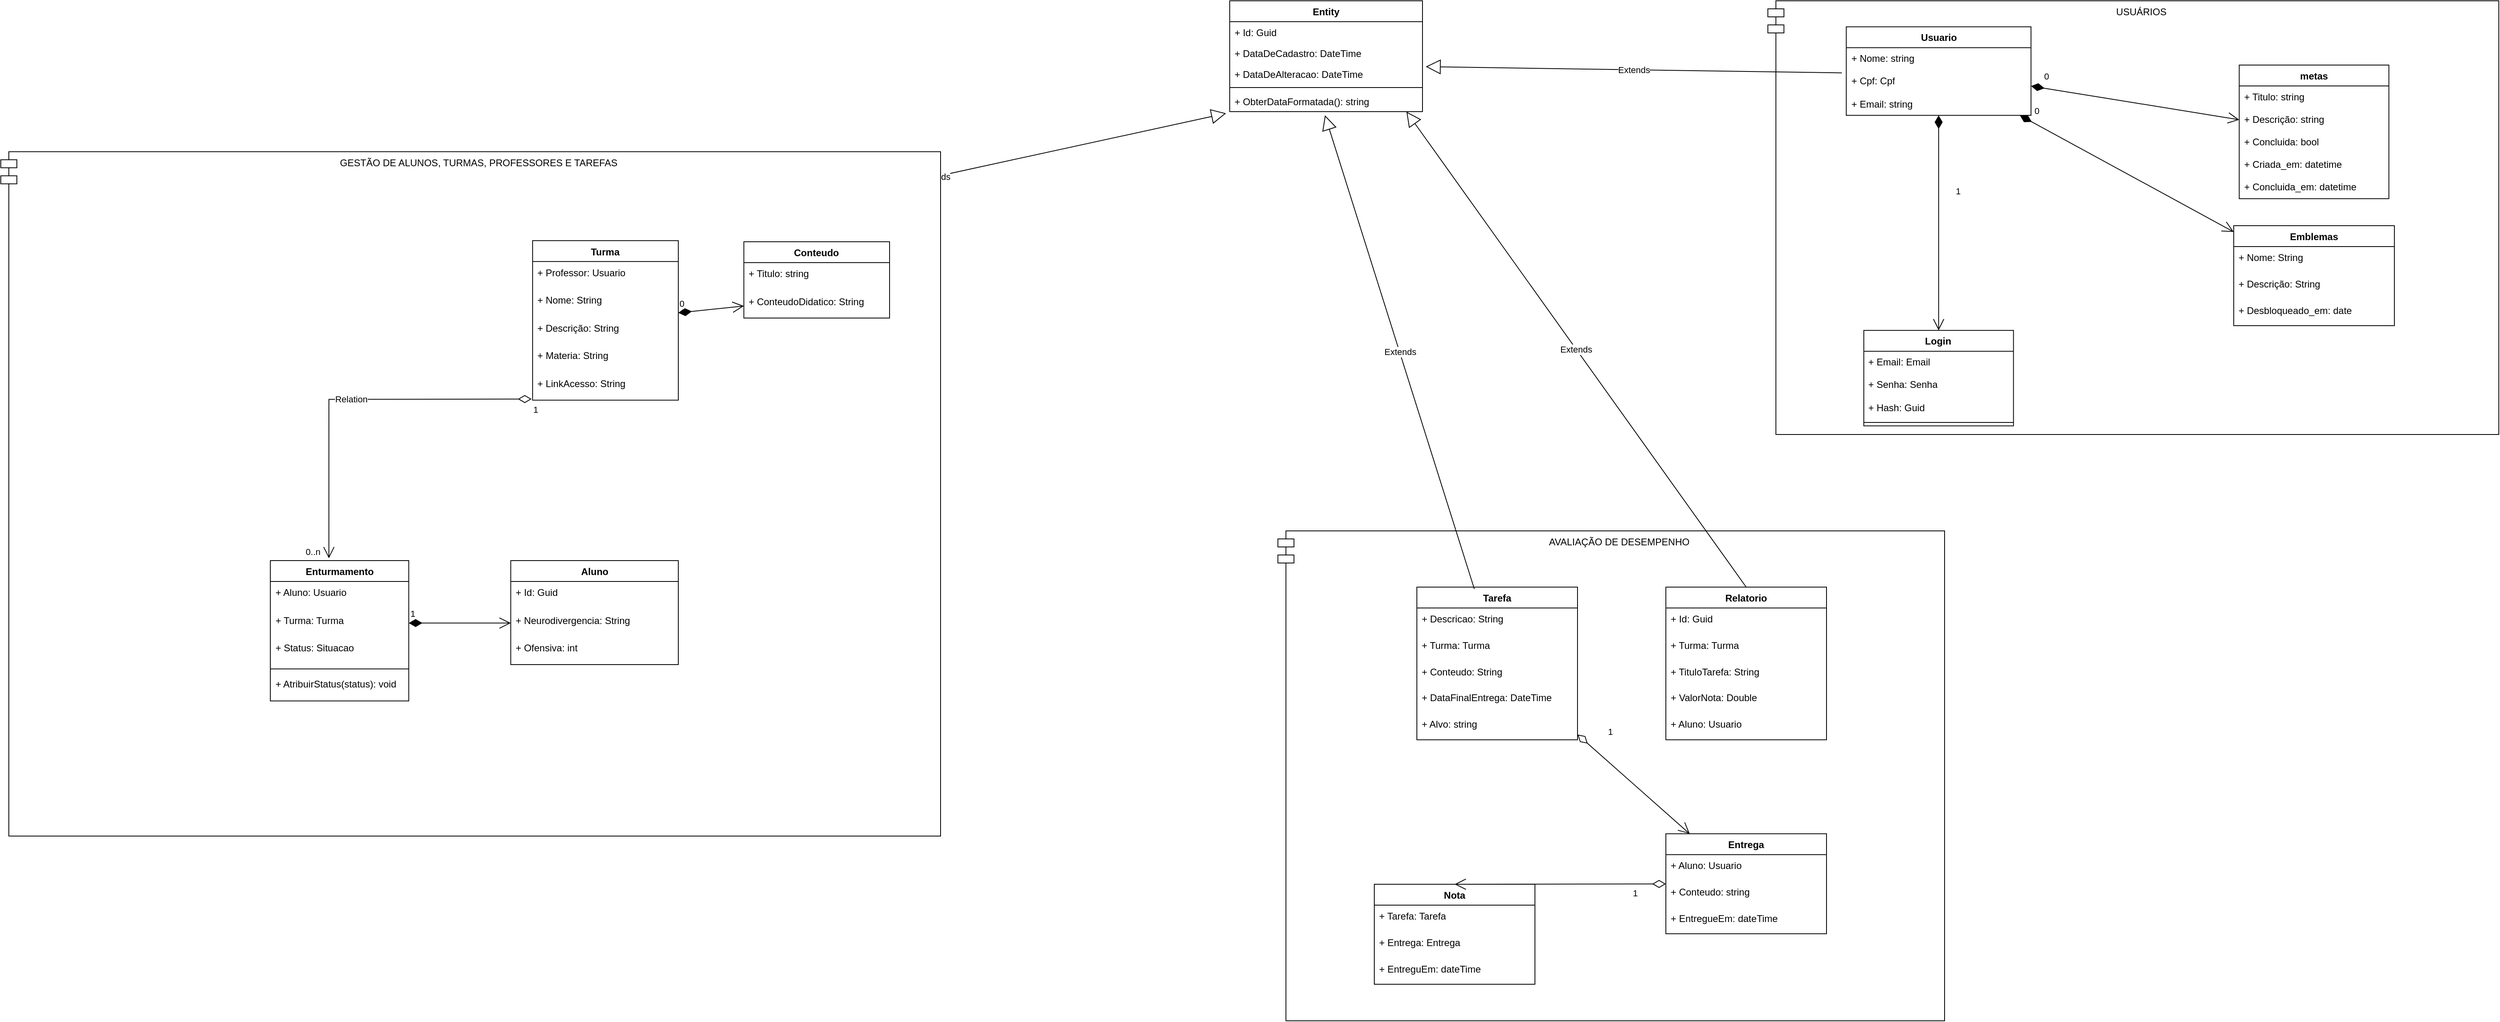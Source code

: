 <mxfile>
    <diagram id="0EId-4HrZ4Xb_Ph9Aat4" name="Página-1">
        <mxGraphModel dx="1545" dy="779" grid="1" gridSize="10" guides="1" tooltips="1" connect="1" arrows="1" fold="1" page="1" pageScale="1" pageWidth="1169" pageHeight="827" math="0" shadow="0">
            <root>
                <mxCell id="0"/>
                <mxCell id="1" parent="0"/>
                <mxCell id="_22i7cxM34HE0_kxNY9W-1" value="Entity" style="swimlane;fontStyle=1;align=center;verticalAlign=top;childLayout=stackLayout;horizontal=1;startSize=26;horizontalStack=0;resizeParent=1;resizeParentMax=0;resizeLast=0;collapsible=1;marginBottom=0;whiteSpace=wrap;html=1;" parent="1" vertex="1">
                    <mxGeometry x="1820" y="210" width="240" height="138" as="geometry"/>
                </mxCell>
                <mxCell id="_22i7cxM34HE0_kxNY9W-2" value="+ Id: Guid" style="text;strokeColor=none;fillColor=none;align=left;verticalAlign=top;spacingLeft=4;spacingRight=4;overflow=hidden;rotatable=0;points=[[0,0.5],[1,0.5]];portConstraint=eastwest;whiteSpace=wrap;html=1;" parent="_22i7cxM34HE0_kxNY9W-1" vertex="1">
                    <mxGeometry y="26" width="240" height="26" as="geometry"/>
                </mxCell>
                <mxCell id="_22i7cxM34HE0_kxNY9W-3" value="+ DataDeCadastro: DateTime" style="text;strokeColor=none;fillColor=none;align=left;verticalAlign=top;spacingLeft=4;spacingRight=4;overflow=hidden;rotatable=0;points=[[0,0.5],[1,0.5]];portConstraint=eastwest;whiteSpace=wrap;html=1;" parent="_22i7cxM34HE0_kxNY9W-1" vertex="1">
                    <mxGeometry y="52" width="240" height="26" as="geometry"/>
                </mxCell>
                <mxCell id="_22i7cxM34HE0_kxNY9W-4" value="+ DataDeAlteracao: DateTime" style="text;strokeColor=none;fillColor=none;align=left;verticalAlign=top;spacingLeft=4;spacingRight=4;overflow=hidden;rotatable=0;points=[[0,0.5],[1,0.5]];portConstraint=eastwest;whiteSpace=wrap;html=1;" parent="_22i7cxM34HE0_kxNY9W-1" vertex="1">
                    <mxGeometry y="78" width="240" height="26" as="geometry"/>
                </mxCell>
                <mxCell id="_22i7cxM34HE0_kxNY9W-5" value="" style="line;strokeWidth=1;fillColor=none;align=left;verticalAlign=middle;spacingTop=-1;spacingLeft=3;spacingRight=3;rotatable=0;labelPosition=right;points=[];portConstraint=eastwest;strokeColor=inherit;" parent="_22i7cxM34HE0_kxNY9W-1" vertex="1">
                    <mxGeometry y="104" width="240" height="8" as="geometry"/>
                </mxCell>
                <mxCell id="_22i7cxM34HE0_kxNY9W-6" value="+ ObterDataFormatada(): string" style="text;strokeColor=none;fillColor=none;align=left;verticalAlign=top;spacingLeft=4;spacingRight=4;overflow=hidden;rotatable=0;points=[[0,0.5],[1,0.5]];portConstraint=eastwest;whiteSpace=wrap;html=1;" parent="_22i7cxM34HE0_kxNY9W-1" vertex="1">
                    <mxGeometry y="112" width="240" height="26" as="geometry"/>
                </mxCell>
                <mxCell id="_22i7cxM34HE0_kxNY9W-7" value="" style="group" parent="1" connectable="0" vertex="1">
                    <mxGeometry x="2490" y="210" width="910" height="540" as="geometry"/>
                </mxCell>
                <mxCell id="_22i7cxM34HE0_kxNY9W-8" value="USUÁRIOS" style="shape=module;align=left;spacingLeft=20;align=center;verticalAlign=top;whiteSpace=wrap;html=1;" parent="_22i7cxM34HE0_kxNY9W-7" vertex="1">
                    <mxGeometry width="910" height="540" as="geometry"/>
                </mxCell>
                <mxCell id="_22i7cxM34HE0_kxNY9W-9" value="Usuario" style="swimlane;fontStyle=1;align=center;verticalAlign=top;childLayout=stackLayout;horizontal=1;startSize=26;horizontalStack=0;resizeParent=1;resizeParentMax=0;resizeLast=0;collapsible=1;marginBottom=0;whiteSpace=wrap;html=1;" parent="_22i7cxM34HE0_kxNY9W-7" vertex="1">
                    <mxGeometry x="97.61" y="32.4" width="230" height="110.24" as="geometry"/>
                </mxCell>
                <mxCell id="_22i7cxM34HE0_kxNY9W-10" value="+ Nome: string" style="text;strokeColor=none;fillColor=none;align=left;verticalAlign=top;spacingLeft=4;spacingRight=4;overflow=hidden;rotatable=0;points=[[0,0.5],[1,0.5]];portConstraint=eastwest;whiteSpace=wrap;html=1;" parent="_22i7cxM34HE0_kxNY9W-9" vertex="1">
                    <mxGeometry y="26" width="230" height="28.08" as="geometry"/>
                </mxCell>
                <mxCell id="_22i7cxM34HE0_kxNY9W-11" value="+ Cpf: Cpf" style="text;strokeColor=none;fillColor=none;align=left;verticalAlign=top;spacingLeft=4;spacingRight=4;overflow=hidden;rotatable=0;points=[[0,0.5],[1,0.5]];portConstraint=eastwest;whiteSpace=wrap;html=1;" parent="_22i7cxM34HE0_kxNY9W-9" vertex="1">
                    <mxGeometry y="54.08" width="230" height="28.08" as="geometry"/>
                </mxCell>
                <mxCell id="5mF7-lWkb1csetbVtok5-21" value="+ Email: string" style="text;strokeColor=none;fillColor=none;align=left;verticalAlign=top;spacingLeft=4;spacingRight=4;overflow=hidden;rotatable=0;points=[[0,0.5],[1,0.5]];portConstraint=eastwest;whiteSpace=wrap;html=1;" parent="_22i7cxM34HE0_kxNY9W-9" vertex="1">
                    <mxGeometry y="82.16" width="230" height="28.08" as="geometry"/>
                </mxCell>
                <mxCell id="_22i7cxM34HE0_kxNY9W-24" value="Login" style="swimlane;fontStyle=1;align=center;verticalAlign=top;childLayout=stackLayout;horizontal=1;startSize=26;horizontalStack=0;resizeParent=1;resizeParentMax=0;resizeLast=0;collapsible=1;marginBottom=0;whiteSpace=wrap;html=1;" parent="_22i7cxM34HE0_kxNY9W-7" vertex="1">
                    <mxGeometry x="119.446" y="410.4" width="186.338" height="118.88" as="geometry"/>
                </mxCell>
                <mxCell id="_22i7cxM34HE0_kxNY9W-25" value="+ Email: Email" style="text;strokeColor=none;fillColor=none;align=left;verticalAlign=top;spacingLeft=4;spacingRight=4;overflow=hidden;rotatable=0;points=[[0,0.5],[1,0.5]];portConstraint=eastwest;whiteSpace=wrap;html=1;" parent="_22i7cxM34HE0_kxNY9W-24" vertex="1">
                    <mxGeometry y="26" width="186.338" height="28.08" as="geometry"/>
                </mxCell>
                <mxCell id="_22i7cxM34HE0_kxNY9W-26" value="+ Senha: Senha" style="text;strokeColor=none;fillColor=none;align=left;verticalAlign=top;spacingLeft=4;spacingRight=4;overflow=hidden;rotatable=0;points=[[0,0.5],[1,0.5]];portConstraint=eastwest;whiteSpace=wrap;html=1;" parent="_22i7cxM34HE0_kxNY9W-24" vertex="1">
                    <mxGeometry y="54.08" width="186.338" height="28.08" as="geometry"/>
                </mxCell>
                <mxCell id="_22i7cxM34HE0_kxNY9W-27" value="+ Hash: Guid" style="text;strokeColor=none;fillColor=none;align=left;verticalAlign=top;spacingLeft=4;spacingRight=4;overflow=hidden;rotatable=0;points=[[0,0.5],[1,0.5]];portConstraint=eastwest;whiteSpace=wrap;html=1;" parent="_22i7cxM34HE0_kxNY9W-24" vertex="1">
                    <mxGeometry y="82.16" width="186.338" height="28.08" as="geometry"/>
                </mxCell>
                <mxCell id="_22i7cxM34HE0_kxNY9W-28" value="" style="line;strokeWidth=1;fillColor=none;align=left;verticalAlign=middle;spacingTop=-1;spacingLeft=3;spacingRight=3;rotatable=0;labelPosition=right;points=[];portConstraint=eastwest;strokeColor=inherit;" parent="_22i7cxM34HE0_kxNY9W-24" vertex="1">
                    <mxGeometry y="110.24" width="186.338" height="8.64" as="geometry"/>
                </mxCell>
                <mxCell id="_22i7cxM34HE0_kxNY9W-29" value="1" style="endArrow=open;html=1;endSize=12;startArrow=diamondThin;startSize=14;startFill=1;align=left;verticalAlign=bottom;rounded=0;entryX=0.5;entryY=0;entryDx=0;entryDy=0;" parent="_22i7cxM34HE0_kxNY9W-7" source="_22i7cxM34HE0_kxNY9W-9" target="_22i7cxM34HE0_kxNY9W-24" edge="1">
                    <mxGeometry x="-0.227" y="19" relative="1" as="geometry">
                        <mxPoint x="191" y="350" as="sourcePoint"/>
                        <mxPoint x="190.775" y="345.6" as="targetPoint"/>
                        <mxPoint as="offset"/>
                    </mxGeometry>
                </mxCell>
                <mxCell id="s1apvQOig7nbkuSw_Kx2-1" value="metas" style="swimlane;fontStyle=1;align=center;verticalAlign=top;childLayout=stackLayout;horizontal=1;startSize=26;horizontalStack=0;resizeParent=1;resizeParentMax=0;resizeLast=0;collapsible=1;marginBottom=0;whiteSpace=wrap;html=1;" parent="_22i7cxM34HE0_kxNY9W-7" vertex="1">
                    <mxGeometry x="586.836" y="80.0" width="186.338" height="166.4" as="geometry"/>
                </mxCell>
                <mxCell id="s1apvQOig7nbkuSw_Kx2-2" value="+ Titulo: string" style="text;strokeColor=none;fillColor=none;align=left;verticalAlign=top;spacingLeft=4;spacingRight=4;overflow=hidden;rotatable=0;points=[[0,0.5],[1,0.5]];portConstraint=eastwest;whiteSpace=wrap;html=1;" parent="s1apvQOig7nbkuSw_Kx2-1" vertex="1">
                    <mxGeometry y="26" width="186.338" height="28.08" as="geometry"/>
                </mxCell>
                <mxCell id="s1apvQOig7nbkuSw_Kx2-3" value="+ Descrição: string" style="text;strokeColor=none;fillColor=none;align=left;verticalAlign=top;spacingLeft=4;spacingRight=4;overflow=hidden;rotatable=0;points=[[0,0.5],[1,0.5]];portConstraint=eastwest;whiteSpace=wrap;html=1;" parent="s1apvQOig7nbkuSw_Kx2-1" vertex="1">
                    <mxGeometry y="54.08" width="186.338" height="28.08" as="geometry"/>
                </mxCell>
                <mxCell id="s1apvQOig7nbkuSw_Kx2-4" value="+ Concluida: bool" style="text;strokeColor=none;fillColor=none;align=left;verticalAlign=top;spacingLeft=4;spacingRight=4;overflow=hidden;rotatable=0;points=[[0,0.5],[1,0.5]];portConstraint=eastwest;whiteSpace=wrap;html=1;" parent="s1apvQOig7nbkuSw_Kx2-1" vertex="1">
                    <mxGeometry y="82.16" width="186.338" height="28.08" as="geometry"/>
                </mxCell>
                <mxCell id="tPb7tCz_EdFUlY2_Hd4F-17" value="+ Criada_em: datetime" style="text;strokeColor=none;fillColor=none;align=left;verticalAlign=top;spacingLeft=4;spacingRight=4;overflow=hidden;rotatable=0;points=[[0,0.5],[1,0.5]];portConstraint=eastwest;whiteSpace=wrap;html=1;" parent="s1apvQOig7nbkuSw_Kx2-1" vertex="1">
                    <mxGeometry y="110.24" width="186.338" height="28.08" as="geometry"/>
                </mxCell>
                <mxCell id="tPb7tCz_EdFUlY2_Hd4F-18" value="+ Concluida_em: datetime" style="text;strokeColor=none;fillColor=none;align=left;verticalAlign=top;spacingLeft=4;spacingRight=4;overflow=hidden;rotatable=0;points=[[0,0.5],[1,0.5]];portConstraint=eastwest;whiteSpace=wrap;html=1;" parent="s1apvQOig7nbkuSw_Kx2-1" vertex="1">
                    <mxGeometry y="138.32" width="186.338" height="28.08" as="geometry"/>
                </mxCell>
                <mxCell id="s1apvQOig7nbkuSw_Kx2-6" value="0" style="endArrow=open;html=1;endSize=12;startArrow=diamondThin;startSize=14;startFill=1;align=left;verticalAlign=bottom;rounded=0;" parent="_22i7cxM34HE0_kxNY9W-7" source="_22i7cxM34HE0_kxNY9W-9" target="s1apvQOig7nbkuSw_Kx2-1" edge="1">
                    <mxGeometry x="-0.899" y="5" relative="1" as="geometry">
                        <mxPoint x="360" y="210" as="sourcePoint"/>
                        <mxPoint x="360" y="270" as="targetPoint"/>
                        <mxPoint as="offset"/>
                    </mxGeometry>
                </mxCell>
                <mxCell id="s1apvQOig7nbkuSw_Kx2-15" value="0" style="endArrow=open;html=1;endSize=12;startArrow=diamondThin;startSize=14;startFill=1;align=left;verticalAlign=bottom;rounded=0;" parent="_22i7cxM34HE0_kxNY9W-7" source="_22i7cxM34HE0_kxNY9W-9" target="s1apvQOig7nbkuSw_Kx2-8" edge="1">
                    <mxGeometry x="-0.899" y="5" relative="1" as="geometry">
                        <mxPoint x="218.13" y="176.563" as="sourcePoint"/>
                        <mxPoint x="579.61" y="330" as="targetPoint"/>
                        <mxPoint as="offset"/>
                    </mxGeometry>
                </mxCell>
                <mxCell id="s1apvQOig7nbkuSw_Kx2-8" value="Emblemas" style="swimlane;fontStyle=1;align=center;verticalAlign=top;childLayout=stackLayout;horizontal=1;startSize=26;horizontalStack=0;resizeParent=1;resizeParentMax=0;resizeLast=0;collapsible=1;marginBottom=0;whiteSpace=wrap;html=1;" parent="_22i7cxM34HE0_kxNY9W-7" vertex="1">
                    <mxGeometry x="580" y="280.003" width="200" height="124.459" as="geometry"/>
                </mxCell>
                <mxCell id="s1apvQOig7nbkuSw_Kx2-9" value="+ Nome: String" style="text;strokeColor=none;fillColor=none;align=left;verticalAlign=top;spacingLeft=4;spacingRight=4;overflow=hidden;rotatable=0;points=[[0,0.5],[1,0.5]];portConstraint=eastwest;whiteSpace=wrap;html=1;" parent="s1apvQOig7nbkuSw_Kx2-8" vertex="1">
                    <mxGeometry y="26" width="200" height="32.82" as="geometry"/>
                </mxCell>
                <mxCell id="s1apvQOig7nbkuSw_Kx2-10" value="+ Descrição: String" style="text;strokeColor=none;fillColor=none;align=left;verticalAlign=top;spacingLeft=4;spacingRight=4;overflow=hidden;rotatable=0;points=[[0,0.5],[1,0.5]];portConstraint=eastwest;whiteSpace=wrap;html=1;" parent="s1apvQOig7nbkuSw_Kx2-8" vertex="1">
                    <mxGeometry y="58.82" width="200" height="32.82" as="geometry"/>
                </mxCell>
                <mxCell id="s1apvQOig7nbkuSw_Kx2-19" value="+ Desbloqueado_em: date" style="text;strokeColor=none;fillColor=none;align=left;verticalAlign=top;spacingLeft=4;spacingRight=4;overflow=hidden;rotatable=0;points=[[0,0.5],[1,0.5]];portConstraint=eastwest;whiteSpace=wrap;html=1;" parent="s1apvQOig7nbkuSw_Kx2-8" vertex="1">
                    <mxGeometry y="91.639" width="200" height="32.82" as="geometry"/>
                </mxCell>
                <mxCell id="_22i7cxM34HE0_kxNY9W-31" value="Extends" style="endArrow=block;endSize=16;endFill=0;html=1;rounded=0;entryX=1.017;entryY=0.154;entryDx=0;entryDy=0;entryPerimeter=0;exitX=-0.024;exitY=0.115;exitDx=0;exitDy=0;exitPerimeter=0;" parent="1" source="_22i7cxM34HE0_kxNY9W-11" target="_22i7cxM34HE0_kxNY9W-4" edge="1">
                    <mxGeometry width="160" relative="1" as="geometry">
                        <mxPoint x="2410" y="620" as="sourcePoint"/>
                        <mxPoint x="2250" y="620" as="targetPoint"/>
                    </mxGeometry>
                </mxCell>
                <mxCell id="_22i7cxM34HE0_kxNY9W-80" value="Extends" style="endArrow=block;endSize=16;endFill=0;html=1;rounded=0;entryX=-0.019;entryY=1.082;entryDx=0;entryDy=0;entryPerimeter=0;exitX=0.75;exitY=0;exitDx=0;exitDy=0;" parent="1" source="_22i7cxM34HE0_kxNY9W-34" target="_22i7cxM34HE0_kxNY9W-6" edge="1">
                    <mxGeometry width="160" relative="1" as="geometry">
                        <mxPoint x="1990" y="670" as="sourcePoint"/>
                        <mxPoint x="2150" y="670" as="targetPoint"/>
                    </mxGeometry>
                </mxCell>
                <mxCell id="_22i7cxM34HE0_kxNY9W-81" value="" style="group" parent="1" connectable="0" vertex="1">
                    <mxGeometry x="1880" y="870" width="830" height="610" as="geometry"/>
                </mxCell>
                <mxCell id="_22i7cxM34HE0_kxNY9W-82" value="AVALIAÇÃO DE DESEMPENHO" style="shape=module;align=left;spacingLeft=20;align=center;verticalAlign=top;whiteSpace=wrap;html=1;" parent="_22i7cxM34HE0_kxNY9W-81" vertex="1">
                    <mxGeometry width="830" height="610" as="geometry"/>
                </mxCell>
                <mxCell id="_22i7cxM34HE0_kxNY9W-83" value="Tarefa" style="swimlane;fontStyle=1;align=center;verticalAlign=top;childLayout=stackLayout;horizontal=1;startSize=26;horizontalStack=0;resizeParent=1;resizeParentMax=0;resizeLast=0;collapsible=1;marginBottom=0;whiteSpace=wrap;html=1;" parent="_22i7cxM34HE0_kxNY9W-81" vertex="1">
                    <mxGeometry x="173" y="70.003" width="200" height="190.098" as="geometry"/>
                </mxCell>
                <mxCell id="_22i7cxM34HE0_kxNY9W-84" value="+ Descricao: String" style="text;strokeColor=none;fillColor=none;align=left;verticalAlign=top;spacingLeft=4;spacingRight=4;overflow=hidden;rotatable=0;points=[[0,0.5],[1,0.5]];portConstraint=eastwest;whiteSpace=wrap;html=1;" parent="_22i7cxM34HE0_kxNY9W-83" vertex="1">
                    <mxGeometry y="26" width="200" height="32.82" as="geometry"/>
                </mxCell>
                <mxCell id="_22i7cxM34HE0_kxNY9W-85" value="+ Turma: Turma" style="text;strokeColor=none;fillColor=none;align=left;verticalAlign=top;spacingLeft=4;spacingRight=4;overflow=hidden;rotatable=0;points=[[0,0.5],[1,0.5]];portConstraint=eastwest;whiteSpace=wrap;html=1;" parent="_22i7cxM34HE0_kxNY9W-83" vertex="1">
                    <mxGeometry y="58.82" width="200" height="32.82" as="geometry"/>
                </mxCell>
                <mxCell id="_22i7cxM34HE0_kxNY9W-86" value="+ Conteudo: String" style="text;strokeColor=none;fillColor=none;align=left;verticalAlign=top;spacingLeft=4;spacingRight=4;overflow=hidden;rotatable=0;points=[[0,0.5],[1,0.5]];portConstraint=eastwest;whiteSpace=wrap;html=1;" parent="_22i7cxM34HE0_kxNY9W-83" vertex="1">
                    <mxGeometry y="91.639" width="200" height="32.82" as="geometry"/>
                </mxCell>
                <mxCell id="tbs5IcRn3DgyxemrYz8J-40" value="+ DataFinalEntrega: DateTime" style="text;strokeColor=none;fillColor=none;align=left;verticalAlign=top;spacingLeft=4;spacingRight=4;overflow=hidden;rotatable=0;points=[[0,0.5],[1,0.5]];portConstraint=eastwest;whiteSpace=wrap;html=1;" parent="_22i7cxM34HE0_kxNY9W-83" vertex="1">
                    <mxGeometry y="124.459" width="200" height="32.82" as="geometry"/>
                </mxCell>
                <mxCell id="tPb7tCz_EdFUlY2_Hd4F-1" value="+ Alvo: string" style="text;strokeColor=none;fillColor=none;align=left;verticalAlign=top;spacingLeft=4;spacingRight=4;overflow=hidden;rotatable=0;points=[[0,0.5],[1,0.5]];portConstraint=eastwest;whiteSpace=wrap;html=1;" parent="_22i7cxM34HE0_kxNY9W-83" vertex="1">
                    <mxGeometry y="157.279" width="200" height="32.82" as="geometry"/>
                </mxCell>
                <mxCell id="_22i7cxM34HE0_kxNY9W-91" value="Nota" style="swimlane;fontStyle=1;align=center;verticalAlign=top;childLayout=stackLayout;horizontal=1;startSize=26;horizontalStack=0;resizeParent=1;resizeParentMax=0;resizeLast=0;collapsible=1;marginBottom=0;whiteSpace=wrap;html=1;" parent="_22i7cxM34HE0_kxNY9W-81" vertex="1">
                    <mxGeometry x="120" y="440.003" width="200" height="124.459" as="geometry"/>
                </mxCell>
                <mxCell id="_22i7cxM34HE0_kxNY9W-93" value="+ Tarefa: Tarefa" style="text;strokeColor=none;fillColor=none;align=left;verticalAlign=top;spacingLeft=4;spacingRight=4;overflow=hidden;rotatable=0;points=[[0,0.5],[1,0.5]];portConstraint=eastwest;whiteSpace=wrap;html=1;" parent="_22i7cxM34HE0_kxNY9W-91" vertex="1">
                    <mxGeometry y="26" width="200" height="32.82" as="geometry"/>
                </mxCell>
                <mxCell id="2" value="+ Entrega: Entrega" style="text;strokeColor=none;fillColor=none;align=left;verticalAlign=top;spacingLeft=4;spacingRight=4;overflow=hidden;rotatable=0;points=[[0,0.5],[1,0.5]];portConstraint=eastwest;whiteSpace=wrap;html=1;" parent="_22i7cxM34HE0_kxNY9W-91" vertex="1">
                    <mxGeometry y="58.82" width="200" height="32.82" as="geometry"/>
                </mxCell>
                <mxCell id="_22i7cxM34HE0_kxNY9W-92" value="+ EntreguEm: dateTime" style="text;strokeColor=none;fillColor=none;align=left;verticalAlign=top;spacingLeft=4;spacingRight=4;overflow=hidden;rotatable=0;points=[[0,0.5],[1,0.5]];portConstraint=eastwest;whiteSpace=wrap;html=1;" parent="_22i7cxM34HE0_kxNY9W-91" vertex="1">
                    <mxGeometry y="91.639" width="200" height="32.82" as="geometry"/>
                </mxCell>
                <mxCell id="_22i7cxM34HE0_kxNY9W-97" value="1" style="endArrow=open;html=1;endSize=12;startArrow=diamondThin;startSize=14;startFill=0;align=left;verticalAlign=bottom;rounded=0;entryX=0.5;entryY=0;entryDx=0;entryDy=0;" parent="_22i7cxM34HE0_kxNY9W-81" source="tPb7tCz_EdFUlY2_Hd4F-11" target="_22i7cxM34HE0_kxNY9W-91" edge="1">
                    <mxGeometry x="-0.668" y="20" relative="1" as="geometry">
                        <mxPoint x="270" y="274.203" as="sourcePoint"/>
                        <mxPoint x="-62" y="154.918" as="targetPoint"/>
                        <mxPoint as="offset"/>
                    </mxGeometry>
                </mxCell>
                <mxCell id="_22i7cxM34HE0_kxNY9W-98" value="Relatorio" style="swimlane;fontStyle=1;align=center;verticalAlign=top;childLayout=stackLayout;horizontal=1;startSize=26;horizontalStack=0;resizeParent=1;resizeParentMax=0;resizeLast=0;collapsible=1;marginBottom=0;whiteSpace=wrap;html=1;" parent="_22i7cxM34HE0_kxNY9W-81" vertex="1">
                    <mxGeometry x="483" y="70.003" width="200" height="190.098" as="geometry"/>
                </mxCell>
                <mxCell id="_22i7cxM34HE0_kxNY9W-99" value="+ Id: Guid" style="text;strokeColor=none;fillColor=none;align=left;verticalAlign=top;spacingLeft=4;spacingRight=4;overflow=hidden;rotatable=0;points=[[0,0.5],[1,0.5]];portConstraint=eastwest;whiteSpace=wrap;html=1;" parent="_22i7cxM34HE0_kxNY9W-98" vertex="1">
                    <mxGeometry y="26" width="200" height="32.82" as="geometry"/>
                </mxCell>
                <mxCell id="_22i7cxM34HE0_kxNY9W-100" value="+ Turma: Turma" style="text;strokeColor=none;fillColor=none;align=left;verticalAlign=top;spacingLeft=4;spacingRight=4;overflow=hidden;rotatable=0;points=[[0,0.5],[1,0.5]];portConstraint=eastwest;whiteSpace=wrap;html=1;" parent="_22i7cxM34HE0_kxNY9W-98" vertex="1">
                    <mxGeometry y="58.82" width="200" height="32.82" as="geometry"/>
                </mxCell>
                <mxCell id="_22i7cxM34HE0_kxNY9W-101" value="+ TituloTarefa: String" style="text;strokeColor=none;fillColor=none;align=left;verticalAlign=top;spacingLeft=4;spacingRight=4;overflow=hidden;rotatable=0;points=[[0,0.5],[1,0.5]];portConstraint=eastwest;whiteSpace=wrap;html=1;" parent="_22i7cxM34HE0_kxNY9W-98" vertex="1">
                    <mxGeometry y="91.639" width="200" height="32.82" as="geometry"/>
                </mxCell>
                <mxCell id="_22i7cxM34HE0_kxNY9W-102" value="+ ValorNota: Double" style="text;strokeColor=none;fillColor=none;align=left;verticalAlign=top;spacingLeft=4;spacingRight=4;overflow=hidden;rotatable=0;points=[[0,0.5],[1,0.5]];portConstraint=eastwest;whiteSpace=wrap;html=1;" parent="_22i7cxM34HE0_kxNY9W-98" vertex="1">
                    <mxGeometry y="124.459" width="200" height="32.82" as="geometry"/>
                </mxCell>
                <mxCell id="_22i7cxM34HE0_kxNY9W-103" value="+ Aluno: Usuario" style="text;strokeColor=none;fillColor=none;align=left;verticalAlign=top;spacingLeft=4;spacingRight=4;overflow=hidden;rotatable=0;points=[[0,0.5],[1,0.5]];portConstraint=eastwest;whiteSpace=wrap;html=1;" parent="_22i7cxM34HE0_kxNY9W-98" vertex="1">
                    <mxGeometry y="157.279" width="200" height="32.82" as="geometry"/>
                </mxCell>
                <mxCell id="tPb7tCz_EdFUlY2_Hd4F-11" value="Entrega" style="swimlane;fontStyle=1;align=center;verticalAlign=top;childLayout=stackLayout;horizontal=1;startSize=26;horizontalStack=0;resizeParent=1;resizeParentMax=0;resizeLast=0;collapsible=1;marginBottom=0;whiteSpace=wrap;html=1;" parent="_22i7cxM34HE0_kxNY9W-81" vertex="1">
                    <mxGeometry x="483" y="377.183" width="200" height="124.459" as="geometry"/>
                </mxCell>
                <mxCell id="tPb7tCz_EdFUlY2_Hd4F-12" value="+ Aluno: Usuario" style="text;strokeColor=none;fillColor=none;align=left;verticalAlign=top;spacingLeft=4;spacingRight=4;overflow=hidden;rotatable=0;points=[[0,0.5],[1,0.5]];portConstraint=eastwest;whiteSpace=wrap;html=1;" parent="tPb7tCz_EdFUlY2_Hd4F-11" vertex="1">
                    <mxGeometry y="26" width="200" height="32.82" as="geometry"/>
                </mxCell>
                <mxCell id="tPb7tCz_EdFUlY2_Hd4F-13" value="+ Conteudo: string" style="text;strokeColor=none;fillColor=none;align=left;verticalAlign=top;spacingLeft=4;spacingRight=4;overflow=hidden;rotatable=0;points=[[0,0.5],[1,0.5]];portConstraint=eastwest;whiteSpace=wrap;html=1;" parent="tPb7tCz_EdFUlY2_Hd4F-11" vertex="1">
                    <mxGeometry y="58.82" width="200" height="32.82" as="geometry"/>
                </mxCell>
                <mxCell id="tPb7tCz_EdFUlY2_Hd4F-14" value="+ EntregueEm: dateTime" style="text;strokeColor=none;fillColor=none;align=left;verticalAlign=top;spacingLeft=4;spacingRight=4;overflow=hidden;rotatable=0;points=[[0,0.5],[1,0.5]];portConstraint=eastwest;whiteSpace=wrap;html=1;" parent="tPb7tCz_EdFUlY2_Hd4F-11" vertex="1">
                    <mxGeometry y="91.639" width="200" height="32.82" as="geometry"/>
                </mxCell>
                <mxCell id="tPb7tCz_EdFUlY2_Hd4F-16" value="1" style="endArrow=open;html=1;endSize=12;startArrow=diamondThin;startSize=14;startFill=0;align=left;verticalAlign=bottom;rounded=0;" parent="_22i7cxM34HE0_kxNY9W-81" source="_22i7cxM34HE0_kxNY9W-83" target="tPb7tCz_EdFUlY2_Hd4F-11" edge="1">
                    <mxGeometry x="-0.668" y="20" relative="1" as="geometry">
                        <mxPoint x="452" y="260.1" as="sourcePoint"/>
                        <mxPoint x="450" y="410.1" as="targetPoint"/>
                        <mxPoint as="offset"/>
                    </mxGeometry>
                </mxCell>
                <mxCell id="_22i7cxM34HE0_kxNY9W-105" value="Extends" style="endArrow=block;endSize=16;endFill=0;html=1;rounded=0;entryX=0.494;entryY=1.174;entryDx=0;entryDy=0;entryPerimeter=0;exitX=0.358;exitY=0.013;exitDx=0;exitDy=0;exitPerimeter=0;" parent="1" source="_22i7cxM34HE0_kxNY9W-83" target="_22i7cxM34HE0_kxNY9W-6" edge="1">
                    <mxGeometry width="160" relative="1" as="geometry">
                        <mxPoint x="1850" y="770" as="sourcePoint"/>
                        <mxPoint x="1945" y="470" as="targetPoint"/>
                    </mxGeometry>
                </mxCell>
                <mxCell id="_22i7cxM34HE0_kxNY9W-106" value="Extends" style="endArrow=block;endSize=16;endFill=0;html=1;rounded=0;entryX=0.494;entryY=1.174;entryDx=0;entryDy=0;entryPerimeter=0;exitX=0.5;exitY=0;exitDx=0;exitDy=0;" parent="1" source="_22i7cxM34HE0_kxNY9W-98" edge="1">
                    <mxGeometry width="160" relative="1" as="geometry">
                        <mxPoint x="2246" y="938" as="sourcePoint"/>
                        <mxPoint x="2040" y="348" as="targetPoint"/>
                    </mxGeometry>
                </mxCell>
                <mxCell id="_k2HK5vYg-OT14r2xRIS-1" value="Vertical Container" style="swimlane;whiteSpace=wrap;html=1;" parent="1" vertex="1">
                    <mxGeometry x="650" y="540" width="200" height="200" as="geometry"/>
                </mxCell>
                <mxCell id="_22i7cxM34HE0_kxNY9W-32" value="" style="group" parent="1" connectable="0" vertex="1">
                    <mxGeometry x="290" y="440" width="1170" height="810" as="geometry"/>
                </mxCell>
                <mxCell id="_22i7cxM34HE0_kxNY9W-33" value="&lt;font style=&quot;vertical-align: inherit;&quot;&gt;&lt;font style=&quot;vertical-align: inherit;&quot;&gt;&lt;font style=&quot;vertical-align: inherit;&quot;&gt;&lt;font style=&quot;vertical-align: inherit;&quot;&gt;GESTÃO DE ALUNOS, TURMAS, PROFESSORES E TAREFAS&lt;/font&gt;&lt;/font&gt;&lt;/font&gt;&lt;/font&gt;" style="shape=module;align=left;spacingLeft=20;align=center;verticalAlign=top;whiteSpace=wrap;html=1;" parent="_22i7cxM34HE0_kxNY9W-32" vertex="1">
                    <mxGeometry y="-42.078" width="1170" height="852.078" as="geometry"/>
                </mxCell>
                <mxCell id="_22i7cxM34HE0_kxNY9W-34" value="Turma" style="swimlane;fontStyle=1;align=center;verticalAlign=top;childLayout=stackLayout;horizontal=1;startSize=26;horizontalStack=0;resizeParent=1;resizeParentMax=0;resizeLast=0;collapsible=1;marginBottom=0;whiteSpace=wrap;html=1;" parent="_22i7cxM34HE0_kxNY9W-32" vertex="1">
                    <mxGeometry x="662.093" y="68.618" width="181.395" height="198.623" as="geometry"/>
                </mxCell>
                <mxCell id="_22i7cxM34HE0_kxNY9W-35" value="+ Professor: Usuario" style="text;strokeColor=none;fillColor=none;align=left;verticalAlign=top;spacingLeft=4;spacingRight=4;overflow=hidden;rotatable=0;points=[[0,0.5],[1,0.5]];portConstraint=eastwest;whiteSpace=wrap;html=1;" parent="_22i7cxM34HE0_kxNY9W-34" vertex="1">
                    <mxGeometry y="26" width="181.395" height="34.525" as="geometry"/>
                </mxCell>
                <mxCell id="_22i7cxM34HE0_kxNY9W-36" value="+ Nome: String" style="text;strokeColor=none;fillColor=none;align=left;verticalAlign=top;spacingLeft=4;spacingRight=4;overflow=hidden;rotatable=0;points=[[0,0.5],[1,0.5]];portConstraint=eastwest;whiteSpace=wrap;html=1;" parent="_22i7cxM34HE0_kxNY9W-34" vertex="1">
                    <mxGeometry y="60.525" width="181.395" height="34.525" as="geometry"/>
                </mxCell>
                <mxCell id="NzsvKtEhp6DnYxXmc36m-1" value="+ Descrição: String" style="text;strokeColor=none;fillColor=none;align=left;verticalAlign=top;spacingLeft=4;spacingRight=4;overflow=hidden;rotatable=0;points=[[0,0.5],[1,0.5]];portConstraint=eastwest;whiteSpace=wrap;html=1;" parent="_22i7cxM34HE0_kxNY9W-34" vertex="1">
                    <mxGeometry y="95.049" width="181.395" height="34.525" as="geometry"/>
                </mxCell>
                <mxCell id="tbs5IcRn3DgyxemrYz8J-36" value="+ Materia: String" style="text;strokeColor=none;fillColor=none;align=left;verticalAlign=top;spacingLeft=4;spacingRight=4;overflow=hidden;rotatable=0;points=[[0,0.5],[1,0.5]];portConstraint=eastwest;whiteSpace=wrap;html=1;" parent="_22i7cxM34HE0_kxNY9W-34" vertex="1">
                    <mxGeometry y="129.574" width="181.395" height="34.525" as="geometry"/>
                </mxCell>
                <mxCell id="5mF7-lWkb1csetbVtok5-25" value="+ LinkAcesso: String" style="text;strokeColor=none;fillColor=none;align=left;verticalAlign=top;spacingLeft=4;spacingRight=4;overflow=hidden;rotatable=0;points=[[0,0.5],[1,0.5]];portConstraint=eastwest;whiteSpace=wrap;html=1;" parent="_22i7cxM34HE0_kxNY9W-34" vertex="1">
                    <mxGeometry y="164.098" width="181.395" height="34.525" as="geometry"/>
                </mxCell>
                <mxCell id="_22i7cxM34HE0_kxNY9W-41" value="&lt;font style=&quot;vertical-align: inherit;&quot;&gt;&lt;font style=&quot;vertical-align: inherit;&quot;&gt;&lt;font style=&quot;vertical-align: inherit;&quot;&gt;&lt;font style=&quot;vertical-align: inherit;&quot;&gt;Enturmamento&lt;/font&gt;&lt;/font&gt;&lt;/font&gt;&lt;/font&gt;" style="swimlane;fontStyle=1;align=center;verticalAlign=top;childLayout=stackLayout;horizontal=1;startSize=26;horizontalStack=0;resizeParent=1;resizeParentMax=0;resizeLast=0;collapsible=1;marginBottom=0;whiteSpace=wrap;html=1;" parent="_22i7cxM34HE0_kxNY9W-32" vertex="1">
                    <mxGeometry x="335.581" y="466.979" width="172.326" height="174.721" as="geometry"/>
                </mxCell>
                <mxCell id="_22i7cxM34HE0_kxNY9W-42" value="+ Aluno: Usuario" style="text;strokeColor=none;fillColor=none;align=left;verticalAlign=top;spacingLeft=4;spacingRight=4;overflow=hidden;rotatable=0;points=[[0,0.5],[1,0.5]];portConstraint=eastwest;whiteSpace=wrap;html=1;" parent="_22i7cxM34HE0_kxNY9W-41" vertex="1">
                    <mxGeometry y="26" width="172.326" height="34.525" as="geometry"/>
                </mxCell>
                <mxCell id="_22i7cxM34HE0_kxNY9W-43" value="+ Turma: Turma" style="text;strokeColor=none;fillColor=none;align=left;verticalAlign=top;spacingLeft=4;spacingRight=4;overflow=hidden;rotatable=0;points=[[0,0.5],[1,0.5]];portConstraint=eastwest;whiteSpace=wrap;html=1;" parent="_22i7cxM34HE0_kxNY9W-41" vertex="1">
                    <mxGeometry y="60.525" width="172.326" height="34.525" as="geometry"/>
                </mxCell>
                <mxCell id="_22i7cxM34HE0_kxNY9W-44" value="+ Status: Situacao" style="text;strokeColor=none;fillColor=none;align=left;verticalAlign=top;spacingLeft=4;spacingRight=4;overflow=hidden;rotatable=0;points=[[0,0.5],[1,0.5]];portConstraint=eastwest;whiteSpace=wrap;html=1;" parent="_22i7cxM34HE0_kxNY9W-41" vertex="1">
                    <mxGeometry y="95.049" width="172.326" height="34.525" as="geometry"/>
                </mxCell>
                <mxCell id="_22i7cxM34HE0_kxNY9W-45" value="" style="line;strokeWidth=1;fillColor=none;align=left;verticalAlign=middle;spacingTop=-1;spacingLeft=3;spacingRight=3;rotatable=0;labelPosition=right;points=[];portConstraint=eastwest;strokeColor=inherit;" parent="_22i7cxM34HE0_kxNY9W-41" vertex="1">
                    <mxGeometry y="129.574" width="172.326" height="10.623" as="geometry"/>
                </mxCell>
                <mxCell id="_22i7cxM34HE0_kxNY9W-46" value="&lt;font style=&quot;vertical-align: inherit;&quot;&gt;&lt;font style=&quot;vertical-align: inherit;&quot;&gt;+ AtribuirStatus(status): void&lt;/font&gt;&lt;/font&gt;" style="text;strokeColor=none;fillColor=none;align=left;verticalAlign=top;spacingLeft=4;spacingRight=4;overflow=hidden;rotatable=0;points=[[0,0.5],[1,0.5]];portConstraint=eastwest;whiteSpace=wrap;html=1;" parent="_22i7cxM34HE0_kxNY9W-41" vertex="1">
                    <mxGeometry y="140.197" width="172.326" height="34.525" as="geometry"/>
                </mxCell>
                <mxCell id="_22i7cxM34HE0_kxNY9W-47" value="Relation" style="endArrow=open;html=1;endSize=12;startArrow=diamondThin;startSize=14;startFill=0;rounded=0;exitX=-0.007;exitY=0.959;exitDx=0;exitDy=0;exitPerimeter=0;entryX=0.423;entryY=-0.016;entryDx=0;entryDy=0;entryPerimeter=0;edgeStyle=orthogonalEdgeStyle;" parent="_22i7cxM34HE0_kxNY9W-32" target="_22i7cxM34HE0_kxNY9W-41" edge="1">
                    <mxGeometry relative="1" as="geometry">
                        <mxPoint x="660.823" y="265.825" as="sourcePoint"/>
                        <mxPoint x="1324.186" y="132.787" as="targetPoint"/>
                    </mxGeometry>
                </mxCell>
                <mxCell id="_22i7cxM34HE0_kxNY9W-48" value="1" style="edgeLabel;resizable=0;html=1;align=left;verticalAlign=top;" parent="_22i7cxM34HE0_kxNY9W-47" connectable="0" vertex="1">
                    <mxGeometry x="-1" relative="1" as="geometry"/>
                </mxCell>
                <mxCell id="_22i7cxM34HE0_kxNY9W-49" value="0..n" style="edgeLabel;resizable=0;html=1;align=right;verticalAlign=top;" parent="_22i7cxM34HE0_kxNY9W-47" connectable="0" vertex="1">
                    <mxGeometry x="1" relative="1" as="geometry">
                        <mxPoint x="-10" y="-21" as="offset"/>
                    </mxGeometry>
                </mxCell>
                <mxCell id="_22i7cxM34HE0_kxNY9W-50" value="Aluno" style="swimlane;fontStyle=1;align=center;verticalAlign=top;childLayout=stackLayout;horizontal=1;startSize=26;horizontalStack=0;resizeParent=1;resizeParentMax=0;resizeLast=0;collapsible=1;marginBottom=0;whiteSpace=wrap;html=1;" parent="_22i7cxM34HE0_kxNY9W-32" vertex="1">
                    <mxGeometry x="634.884" y="466.98" width="208.605" height="129.574" as="geometry"/>
                </mxCell>
                <mxCell id="_22i7cxM34HE0_kxNY9W-51" value="+ Id: Guid" style="text;strokeColor=none;fillColor=none;align=left;verticalAlign=top;spacingLeft=4;spacingRight=4;overflow=hidden;rotatable=0;points=[[0,0.5],[1,0.5]];portConstraint=eastwest;whiteSpace=wrap;html=1;" parent="_22i7cxM34HE0_kxNY9W-50" vertex="1">
                    <mxGeometry y="26" width="208.605" height="34.525" as="geometry"/>
                </mxCell>
                <mxCell id="8l9lT6rC_CMt7ra4iMtX-1" value="+ Neurodivergencia: String" style="text;strokeColor=none;fillColor=none;align=left;verticalAlign=top;spacingLeft=4;spacingRight=4;overflow=hidden;rotatable=0;points=[[0,0.5],[1,0.5]];portConstraint=eastwest;whiteSpace=wrap;html=1;" parent="_22i7cxM34HE0_kxNY9W-50" vertex="1">
                    <mxGeometry y="60.525" width="208.605" height="34.525" as="geometry"/>
                </mxCell>
                <mxCell id="8l9lT6rC_CMt7ra4iMtX-2" value="+ Ofensiva: int" style="text;strokeColor=none;fillColor=none;align=left;verticalAlign=top;spacingLeft=4;spacingRight=4;overflow=hidden;rotatable=0;points=[[0,0.5],[1,0.5]];portConstraint=eastwest;whiteSpace=wrap;html=1;" parent="_22i7cxM34HE0_kxNY9W-50" vertex="1">
                    <mxGeometry y="95.049" width="208.605" height="34.525" as="geometry"/>
                </mxCell>
                <mxCell id="_22i7cxM34HE0_kxNY9W-56" value="1" style="endArrow=open;html=1;endSize=12;startArrow=diamondThin;startSize=14;startFill=1;align=left;verticalAlign=bottom;rounded=0;exitX=1;exitY=0.5;exitDx=0;exitDy=0;entryX=0;entryY=0.5;entryDx=0;entryDy=0;" parent="_22i7cxM34HE0_kxNY9W-32" source="_22i7cxM34HE0_kxNY9W-43" edge="1">
                    <mxGeometry x="-1" y="3" relative="1" as="geometry">
                        <mxPoint x="707.442" y="185.902" as="sourcePoint"/>
                        <mxPoint x="634.884" y="544.767" as="targetPoint"/>
                    </mxGeometry>
                </mxCell>
                <mxCell id="8l9lT6rC_CMt7ra4iMtX-3" value="Conteudo" style="swimlane;fontStyle=1;align=center;verticalAlign=top;childLayout=stackLayout;horizontal=1;startSize=26;horizontalStack=0;resizeParent=1;resizeParentMax=0;resizeLast=0;collapsible=1;marginBottom=0;whiteSpace=wrap;html=1;" parent="_22i7cxM34HE0_kxNY9W-32" vertex="1">
                    <mxGeometry x="925.116" y="69.998" width="181.395" height="95.049" as="geometry"/>
                </mxCell>
                <mxCell id="tPb7tCz_EdFUlY2_Hd4F-2" value="+ Titulo: string" style="text;strokeColor=none;fillColor=none;align=left;verticalAlign=top;spacingLeft=4;spacingRight=4;overflow=hidden;rotatable=0;points=[[0,0.5],[1,0.5]];portConstraint=eastwest;whiteSpace=wrap;html=1;" parent="8l9lT6rC_CMt7ra4iMtX-3" vertex="1">
                    <mxGeometry y="26" width="181.395" height="34.525" as="geometry"/>
                </mxCell>
                <mxCell id="8l9lT6rC_CMt7ra4iMtX-8" value="+ ConteudoDidatico: String" style="text;strokeColor=none;fillColor=none;align=left;verticalAlign=top;spacingLeft=4;spacingRight=4;overflow=hidden;rotatable=0;points=[[0,0.5],[1,0.5]];portConstraint=eastwest;whiteSpace=wrap;html=1;" parent="8l9lT6rC_CMt7ra4iMtX-3" vertex="1">
                    <mxGeometry y="60.525" width="181.395" height="34.525" as="geometry"/>
                </mxCell>
                <mxCell id="tPb7tCz_EdFUlY2_Hd4F-10" value="0" style="endArrow=open;html=1;endSize=12;startArrow=diamondThin;startSize=14;startFill=1;align=left;verticalAlign=bottom;rounded=0;entryX=0;entryY=0.5;entryDx=0;entryDy=0;" parent="_22i7cxM34HE0_kxNY9W-32" source="_22i7cxM34HE0_kxNY9W-34" edge="1">
                    <mxGeometry x="-1" y="3" relative="1" as="geometry">
                        <mxPoint x="838.12" y="150" as="sourcePoint"/>
                        <mxPoint x="925.12" y="150" as="targetPoint"/>
                    </mxGeometry>
                </mxCell>
            </root>
        </mxGraphModel>
    </diagram>
</mxfile>